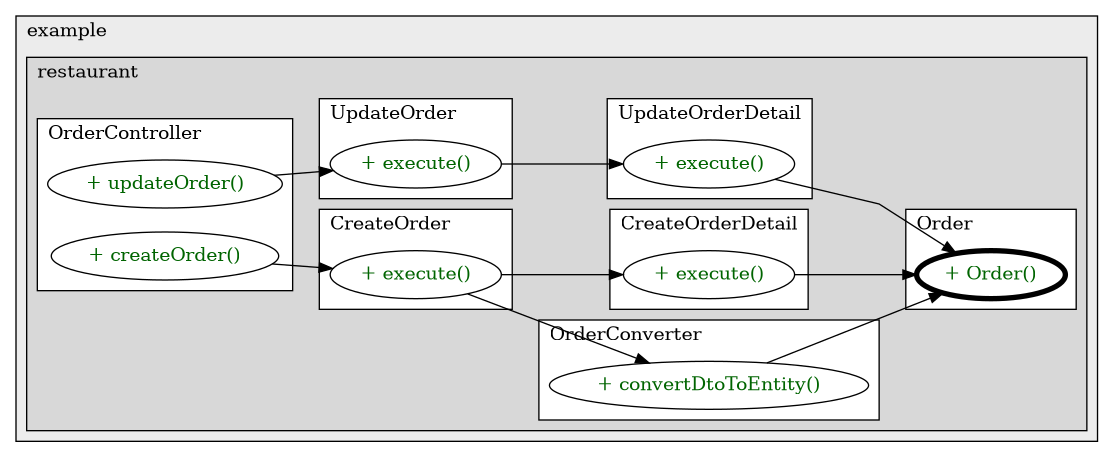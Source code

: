 @startuml

/' diagram meta data start
config=CallConfiguration;
{
  "rootMethod": "com.example.restaurant.models.Order#Order()",
  "projectClassification": {
    "searchMode": "OpenProject", // OpenProject, AllProjects
    "includedProjects": "",
    "pathEndKeywords": "*.impl",
    "isClientPath": "",
    "isClientName": "",
    "isTestPath": "",
    "isTestName": "",
    "isMappingPath": "",
    "isMappingName": "",
    "isDataAccessPath": "",
    "isDataAccessName": "",
    "isDataStructurePath": "",
    "isDataStructureName": "",
    "isInterfaceStructuresPath": "",
    "isInterfaceStructuresName": "",
    "isEntryPointPath": "",
    "isEntryPointName": "",
    "treatFinalFieldsAsMandatory": false
  },
  "graphRestriction": {
    "classPackageExcludeFilter": "",
    "classPackageIncludeFilter": "",
    "classNameExcludeFilter": "",
    "classNameIncludeFilter": "",
    "methodNameExcludeFilter": "",
    "methodNameIncludeFilter": "",
    "removeByInheritance": "", // inheritance/annotation based filtering is done in a second step
    "removeByAnnotation": "",
    "removeByClassPackage": "", // cleanup the graph after inheritance/annotation based filtering is done
    "removeByClassName": "",
    "cutMappings": false,
    "cutEnum": true,
    "cutTests": true,
    "cutClient": true,
    "cutDataAccess": true,
    "cutInterfaceStructures": true,
    "cutDataStructures": true,
    "cutGetterAndSetter": true,
    "cutConstructors": true
  },
  "graphTraversal": {
    "forwardDepth": 3,
    "backwardDepth": 3,
    "classPackageExcludeFilter": "",
    "classPackageIncludeFilter": "",
    "classNameExcludeFilter": "",
    "classNameIncludeFilter": "",
    "methodNameExcludeFilter": "",
    "methodNameIncludeFilter": "",
    "hideMappings": false,
    "hideDataStructures": false,
    "hidePrivateMethods": true,
    "hideInterfaceCalls": true, // indirection: implementation -> interface (is hidden) -> implementation
    "onlyShowApplicationEntryPoints": false, // root node is included
    "useMethodCallsForStructureDiagram": "ForwardOnly" // ForwardOnly, BothDirections, No
  },
  "details": {
    "aggregation": "GroupByClass", // ByClass, GroupByClass, None
    "showMethodParametersTypes": false,
    "showMethodParametersNames": false,
    "showMethodReturnType": false,
    "showPackageLevels": 2,
    "showCallOrder": false,
    "edgeMode": "MethodsOnly", // TypesOnly, MethodsOnly, TypesAndMethods, MethodsAndDirectTypeUsage
    "showDetailedClassStructure": false
  },
  "rootClass": "com.example.restaurant.models.Order",
  "extensionCallbackMethod": "" // qualified.class.name#methodName - signature: public static String method(String)
}
diagram meta data end '/



digraph g {
    rankdir="LR"
    splines=polyline
    

'nodes 
subgraph cluster_1322970774 { 
   	label=example
	labeljust=l
	fillcolor="#ececec"
	style=filled
   
   subgraph cluster_390647231 { 
   	label=restaurant
	labeljust=l
	fillcolor="#d8d8d8"
	style=filled
   
   subgraph cluster_1107683126 { 
   	label=Order
	labeljust=l
	fillcolor=white
	style=filled
   
   Order384064374XXXOrder0[
	label="+ Order()"
	style=filled
	fillcolor=white
	tooltip="Order

null"
	penwidth=4
	fontcolor=darkgreen
];
} 

subgraph cluster_1119113705 { 
   	label=UpdateOrderDetail
	labeljust=l
	fillcolor=white
	style=filled
   
   UpdateOrderDetail1126852177XXXexecute1143073008[
	label="+ execute()"
	style=filled
	fillcolor=white
	tooltip="UpdateOrderDetail

null"
	fontcolor=darkgreen
];
} 

subgraph cluster_409463422 { 
   	label=CreateOrder
	labeljust=l
	fillcolor=white
	style=filled
   
   CreateOrder1643683874XXXexecute1298922449[
	label="+ execute()"
	style=filled
	fillcolor=white
	tooltip="CreateOrder

null"
	fontcolor=darkgreen
];
} 

subgraph cluster_489335339 { 
   	label=UpdateOrder
	labeljust=l
	fillcolor=white
	style=filled
   
   UpdateOrder1643683874XXXexecute2120616735[
	label="+ execute()"
	style=filled
	fillcolor=white
	tooltip="UpdateOrder

null"
	fontcolor=darkgreen
];
} 

subgraph cluster_738046288 { 
   	label=OrderConverter
	labeljust=l
	fillcolor=white
	style=filled
   
   OrderConverter180092528XXXconvertDtoToEntity1298922449[
	label="+ convertDtoToEntity()"
	style=filled
	fillcolor=white
	tooltip="OrderConverter

null"
	fontcolor=darkgreen
];
} 

subgraph cluster_768348237 { 
   	label=OrderController
	labeljust=l
	fillcolor=white
	style=filled
   
   OrderController1565709769XXXcreateOrder1298922449[
	label="+ createOrder()"
	style=filled
	fillcolor=white
	tooltip="OrderController

null"
	fontcolor=darkgreen
];

OrderController1565709769XXXupdateOrder2120616735[
	label="+ updateOrder()"
	style=filled
	fillcolor=white
	tooltip="OrderController

null"
	fontcolor=darkgreen
];
} 

subgraph cluster_777598980 { 
   	label=CreateOrderDetail
	labeljust=l
	fillcolor=white
	style=filled
   
   CreateOrderDetail1126852177XXXexecute1143073008[
	label="+ execute()"
	style=filled
	fillcolor=white
	tooltip="CreateOrderDetail

null"
	fontcolor=darkgreen
];
} 
} 
} 

'edges    
CreateOrder1643683874XXXexecute1298922449 -> CreateOrderDetail1126852177XXXexecute1143073008;
CreateOrder1643683874XXXexecute1298922449 -> OrderConverter180092528XXXconvertDtoToEntity1298922449;
CreateOrderDetail1126852177XXXexecute1143073008 -> Order384064374XXXOrder0;
OrderController1565709769XXXcreateOrder1298922449 -> CreateOrder1643683874XXXexecute1298922449;
OrderController1565709769XXXupdateOrder2120616735 -> UpdateOrder1643683874XXXexecute2120616735;
OrderConverter180092528XXXconvertDtoToEntity1298922449 -> Order384064374XXXOrder0;
UpdateOrder1643683874XXXexecute2120616735 -> UpdateOrderDetail1126852177XXXexecute1143073008;
UpdateOrderDetail1126852177XXXexecute1143073008 -> Order384064374XXXOrder0;
    
}
@enduml